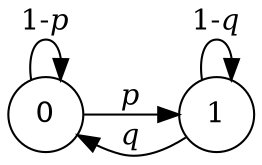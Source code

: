 digraph markov_process {
	rankdir=LR;
	size="18,5"
	node [shape = circle];
	0 -> 1 [ label = <<I>p</I>> ];
	1 -> 1 [ label = <1-<I>q</I>> ];
	0 -> 0 [ label = <1-<I>p</I>> ];
	1 -> 0 [ label = <<I>q</I>> ];
}
